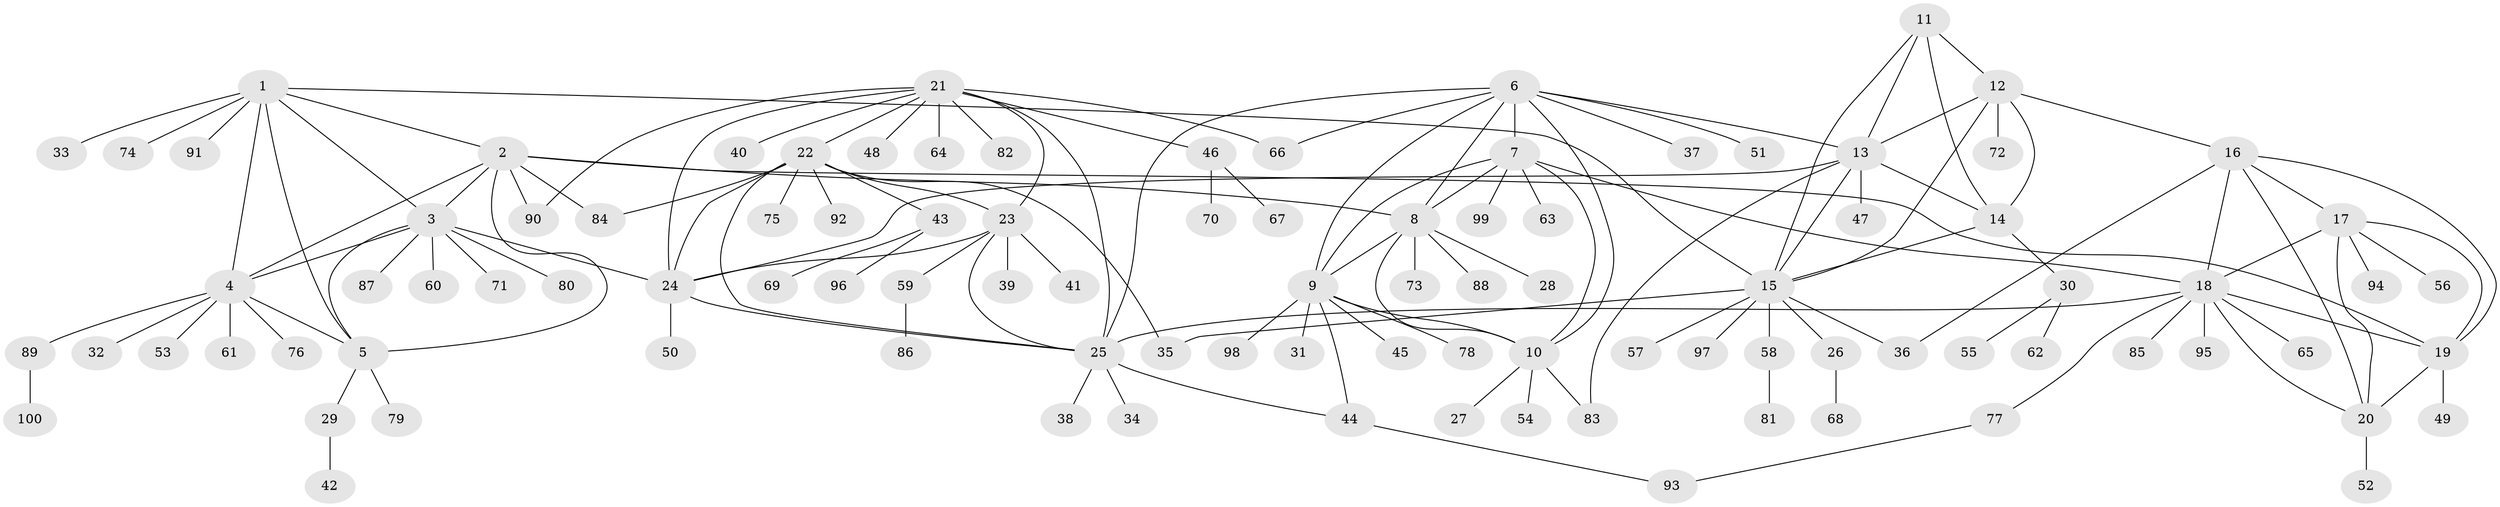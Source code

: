 // Generated by graph-tools (version 1.1) at 2025/16/03/09/25 04:16:05]
// undirected, 100 vertices, 143 edges
graph export_dot {
graph [start="1"]
  node [color=gray90,style=filled];
  1;
  2;
  3;
  4;
  5;
  6;
  7;
  8;
  9;
  10;
  11;
  12;
  13;
  14;
  15;
  16;
  17;
  18;
  19;
  20;
  21;
  22;
  23;
  24;
  25;
  26;
  27;
  28;
  29;
  30;
  31;
  32;
  33;
  34;
  35;
  36;
  37;
  38;
  39;
  40;
  41;
  42;
  43;
  44;
  45;
  46;
  47;
  48;
  49;
  50;
  51;
  52;
  53;
  54;
  55;
  56;
  57;
  58;
  59;
  60;
  61;
  62;
  63;
  64;
  65;
  66;
  67;
  68;
  69;
  70;
  71;
  72;
  73;
  74;
  75;
  76;
  77;
  78;
  79;
  80;
  81;
  82;
  83;
  84;
  85;
  86;
  87;
  88;
  89;
  90;
  91;
  92;
  93;
  94;
  95;
  96;
  97;
  98;
  99;
  100;
  1 -- 2;
  1 -- 3;
  1 -- 4;
  1 -- 5;
  1 -- 15;
  1 -- 33;
  1 -- 74;
  1 -- 91;
  2 -- 3;
  2 -- 4;
  2 -- 5;
  2 -- 8;
  2 -- 19;
  2 -- 84;
  2 -- 90;
  3 -- 4;
  3 -- 5;
  3 -- 24;
  3 -- 60;
  3 -- 71;
  3 -- 80;
  3 -- 87;
  4 -- 5;
  4 -- 32;
  4 -- 53;
  4 -- 61;
  4 -- 76;
  4 -- 89;
  5 -- 29;
  5 -- 79;
  6 -- 7;
  6 -- 8;
  6 -- 9;
  6 -- 10;
  6 -- 13;
  6 -- 25;
  6 -- 37;
  6 -- 51;
  6 -- 66;
  7 -- 8;
  7 -- 9;
  7 -- 10;
  7 -- 18;
  7 -- 63;
  7 -- 99;
  8 -- 9;
  8 -- 10;
  8 -- 28;
  8 -- 73;
  8 -- 88;
  9 -- 10;
  9 -- 31;
  9 -- 44;
  9 -- 45;
  9 -- 78;
  9 -- 98;
  10 -- 27;
  10 -- 54;
  10 -- 83;
  11 -- 12;
  11 -- 13;
  11 -- 14;
  11 -- 15;
  12 -- 13;
  12 -- 14;
  12 -- 15;
  12 -- 16;
  12 -- 72;
  13 -- 14;
  13 -- 15;
  13 -- 24;
  13 -- 47;
  13 -- 83;
  14 -- 15;
  14 -- 30;
  15 -- 26;
  15 -- 35;
  15 -- 36;
  15 -- 57;
  15 -- 58;
  15 -- 97;
  16 -- 17;
  16 -- 18;
  16 -- 19;
  16 -- 20;
  16 -- 36;
  17 -- 18;
  17 -- 19;
  17 -- 20;
  17 -- 56;
  17 -- 94;
  18 -- 19;
  18 -- 20;
  18 -- 25;
  18 -- 65;
  18 -- 77;
  18 -- 85;
  18 -- 95;
  19 -- 20;
  19 -- 49;
  20 -- 52;
  21 -- 22;
  21 -- 23;
  21 -- 24;
  21 -- 25;
  21 -- 40;
  21 -- 46;
  21 -- 48;
  21 -- 64;
  21 -- 66;
  21 -- 82;
  21 -- 90;
  22 -- 23;
  22 -- 24;
  22 -- 25;
  22 -- 35;
  22 -- 43;
  22 -- 75;
  22 -- 84;
  22 -- 92;
  23 -- 24;
  23 -- 25;
  23 -- 39;
  23 -- 41;
  23 -- 59;
  24 -- 25;
  24 -- 50;
  25 -- 34;
  25 -- 38;
  25 -- 44;
  26 -- 68;
  29 -- 42;
  30 -- 55;
  30 -- 62;
  43 -- 69;
  43 -- 96;
  44 -- 93;
  46 -- 67;
  46 -- 70;
  58 -- 81;
  59 -- 86;
  77 -- 93;
  89 -- 100;
}
